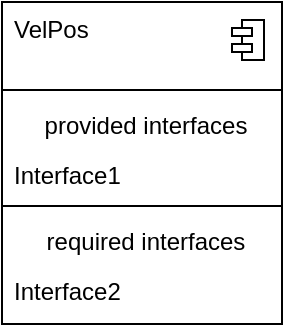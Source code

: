 <mxfile version="24.5.4" type="device">
  <diagram name="第 1 页" id="x4XJlWLAafJPPVFXekEF">
    <mxGraphModel dx="367" dy="357" grid="1" gridSize="10" guides="1" tooltips="1" connect="1" arrows="1" fold="1" page="1" pageScale="1" pageWidth="827" pageHeight="1169" math="0" shadow="0">
      <root>
        <mxCell id="0" />
        <mxCell id="1" parent="0" />
        <mxCell id="XduaWIGmoRBekJGTaQn8-1" value="" style="fontStyle=1;align=center;verticalAlign=top;childLayout=stackLayout;horizontal=1;horizontalStack=0;resizeParent=1;resizeParentMax=0;resizeLast=0;marginBottom=0;" vertex="1" parent="1">
          <mxGeometry x="220" y="390" width="140" height="161" as="geometry" />
        </mxCell>
        <mxCell id="XduaWIGmoRBekJGTaQn8-2" value="VelPos" style="html=1;align=left;spacingLeft=4;verticalAlign=top;strokeColor=none;fillColor=none;whiteSpace=wrap;" vertex="1" parent="XduaWIGmoRBekJGTaQn8-1">
          <mxGeometry width="140" height="40" as="geometry" />
        </mxCell>
        <mxCell id="XduaWIGmoRBekJGTaQn8-3" value="" style="shape=module;jettyWidth=10;jettyHeight=4;" vertex="1" parent="XduaWIGmoRBekJGTaQn8-2">
          <mxGeometry x="1" width="16" height="20" relative="1" as="geometry">
            <mxPoint x="-25" y="9" as="offset" />
          </mxGeometry>
        </mxCell>
        <mxCell id="XduaWIGmoRBekJGTaQn8-4" value="" style="line;strokeWidth=1;fillColor=none;align=left;verticalAlign=middle;spacingTop=-1;spacingLeft=3;spacingRight=3;rotatable=0;labelPosition=right;points=[];portConstraint=eastwest;" vertex="1" parent="XduaWIGmoRBekJGTaQn8-1">
          <mxGeometry y="40" width="140" height="8" as="geometry" />
        </mxCell>
        <mxCell id="XduaWIGmoRBekJGTaQn8-5" value="provided interfaces" style="html=1;align=center;spacingLeft=4;verticalAlign=top;strokeColor=none;fillColor=none;whiteSpace=wrap;" vertex="1" parent="XduaWIGmoRBekJGTaQn8-1">
          <mxGeometry y="48" width="140" height="25" as="geometry" />
        </mxCell>
        <mxCell id="XduaWIGmoRBekJGTaQn8-6" value="Interface1" style="html=1;align=left;spacingLeft=4;verticalAlign=top;strokeColor=none;fillColor=none;whiteSpace=wrap;" vertex="1" parent="XduaWIGmoRBekJGTaQn8-1">
          <mxGeometry y="73" width="140" height="25" as="geometry" />
        </mxCell>
        <mxCell id="XduaWIGmoRBekJGTaQn8-7" value="" style="line;strokeWidth=1;fillColor=none;align=left;verticalAlign=middle;spacingTop=-1;spacingLeft=3;spacingRight=3;rotatable=0;labelPosition=right;points=[];portConstraint=eastwest;" vertex="1" parent="XduaWIGmoRBekJGTaQn8-1">
          <mxGeometry y="98" width="140" height="8" as="geometry" />
        </mxCell>
        <mxCell id="XduaWIGmoRBekJGTaQn8-8" value="required interfaces" style="html=1;align=center;spacingLeft=4;verticalAlign=top;strokeColor=none;fillColor=none;whiteSpace=wrap;" vertex="1" parent="XduaWIGmoRBekJGTaQn8-1">
          <mxGeometry y="106" width="140" height="25" as="geometry" />
        </mxCell>
        <mxCell id="XduaWIGmoRBekJGTaQn8-9" value="Interface2" style="html=1;align=left;spacingLeft=4;verticalAlign=top;strokeColor=none;fillColor=none;whiteSpace=wrap;" vertex="1" parent="XduaWIGmoRBekJGTaQn8-1">
          <mxGeometry y="131" width="140" height="30" as="geometry" />
        </mxCell>
      </root>
    </mxGraphModel>
  </diagram>
</mxfile>
